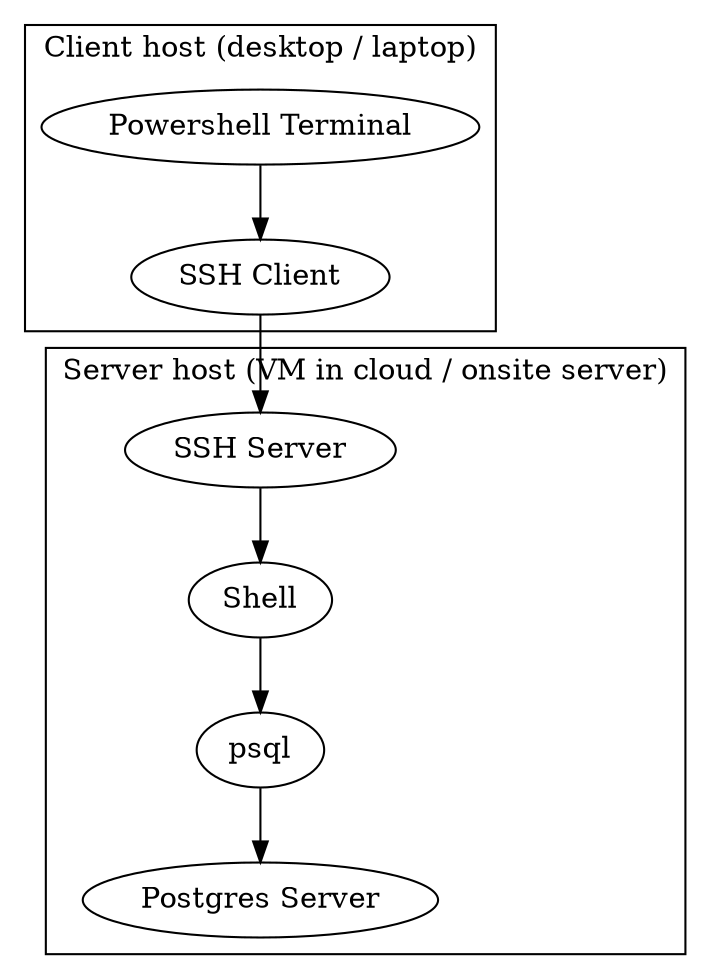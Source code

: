 digraph G {

	subgraph cluster_client {
		 label="Client host (desktop / laptop)";
		 Terminal [ label="Powershell Terminal" ];
		 SSHClient [ label="SSH Client" ];
		 Terminal -> SSHClient;
	}

	subgraph cluster_server {
		 label="Server host (VM in cloud / onsite server)";
		 SSHServer [ label ="SSH Server" ];
		 Shell;
		 psql;
		 PostgresServer [ label="Postgres Server"];
		 SSHServer -> Shell;
		 Shell -> psql;
		 psql -> PostgresServer;
	}

	SSHClient -> SSHServer;

}